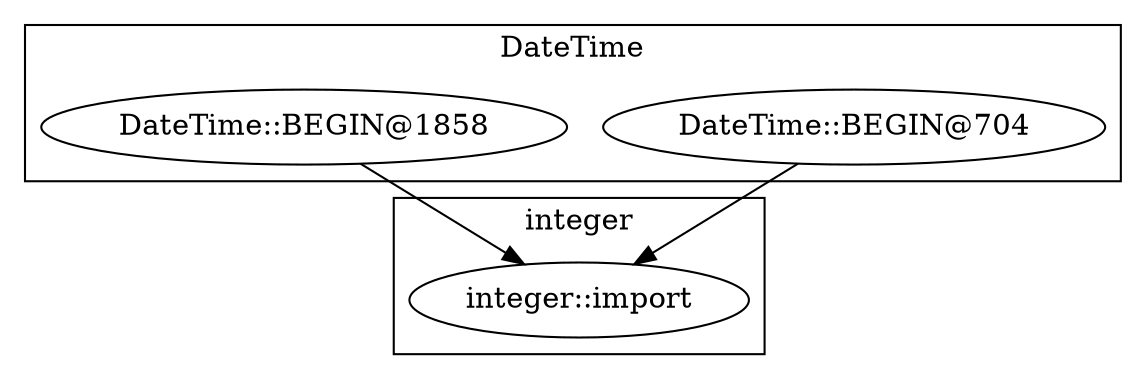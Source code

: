 digraph {
graph [overlap=false]
subgraph cluster_DateTime {
	label="DateTime";
	"DateTime::BEGIN@704";
	"DateTime::BEGIN@1858";
}
subgraph cluster_integer {
	label="integer";
	"integer::import";
}
"DateTime::BEGIN@704" -> "integer::import";
"DateTime::BEGIN@1858" -> "integer::import";
}
